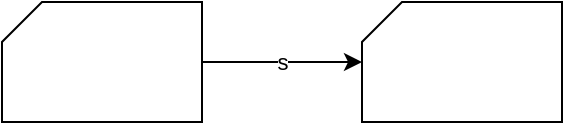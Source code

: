 <mxfile version="26.0.3">
  <diagram name="Page-1" id="WRU-xG6nSsrPolIqp0i4">
    <mxGraphModel dx="772" dy="456" grid="1" gridSize="10" guides="1" tooltips="1" connect="1" arrows="1" fold="1" page="1" pageScale="1" pageWidth="850" pageHeight="1100" math="0" shadow="0">
      <root>
        <mxCell id="0" />
        <mxCell id="1" parent="0" />
        <mxCell id="Ktij8o75qwoN6qld730g-4" value="s" style="rounded=0;orthogonalLoop=1;jettySize=auto;html=1;" edge="1" parent="1" source="Ktij8o75qwoN6qld730g-2" target="Ktij8o75qwoN6qld730g-3">
          <mxGeometry relative="1" as="geometry" />
        </mxCell>
        <mxCell id="Ktij8o75qwoN6qld730g-2" value="" style="verticalLabelPosition=bottom;verticalAlign=top;html=1;shape=card;whiteSpace=wrap;size=20;arcSize=12;" vertex="1" parent="1">
          <mxGeometry x="180" y="30" width="100" height="60" as="geometry" />
        </mxCell>
        <mxCell id="Ktij8o75qwoN6qld730g-3" value="" style="verticalLabelPosition=bottom;verticalAlign=top;html=1;shape=card;whiteSpace=wrap;size=20;arcSize=12;" vertex="1" parent="1">
          <mxGeometry x="360" y="30" width="100" height="60" as="geometry" />
        </mxCell>
      </root>
    </mxGraphModel>
  </diagram>
</mxfile>
